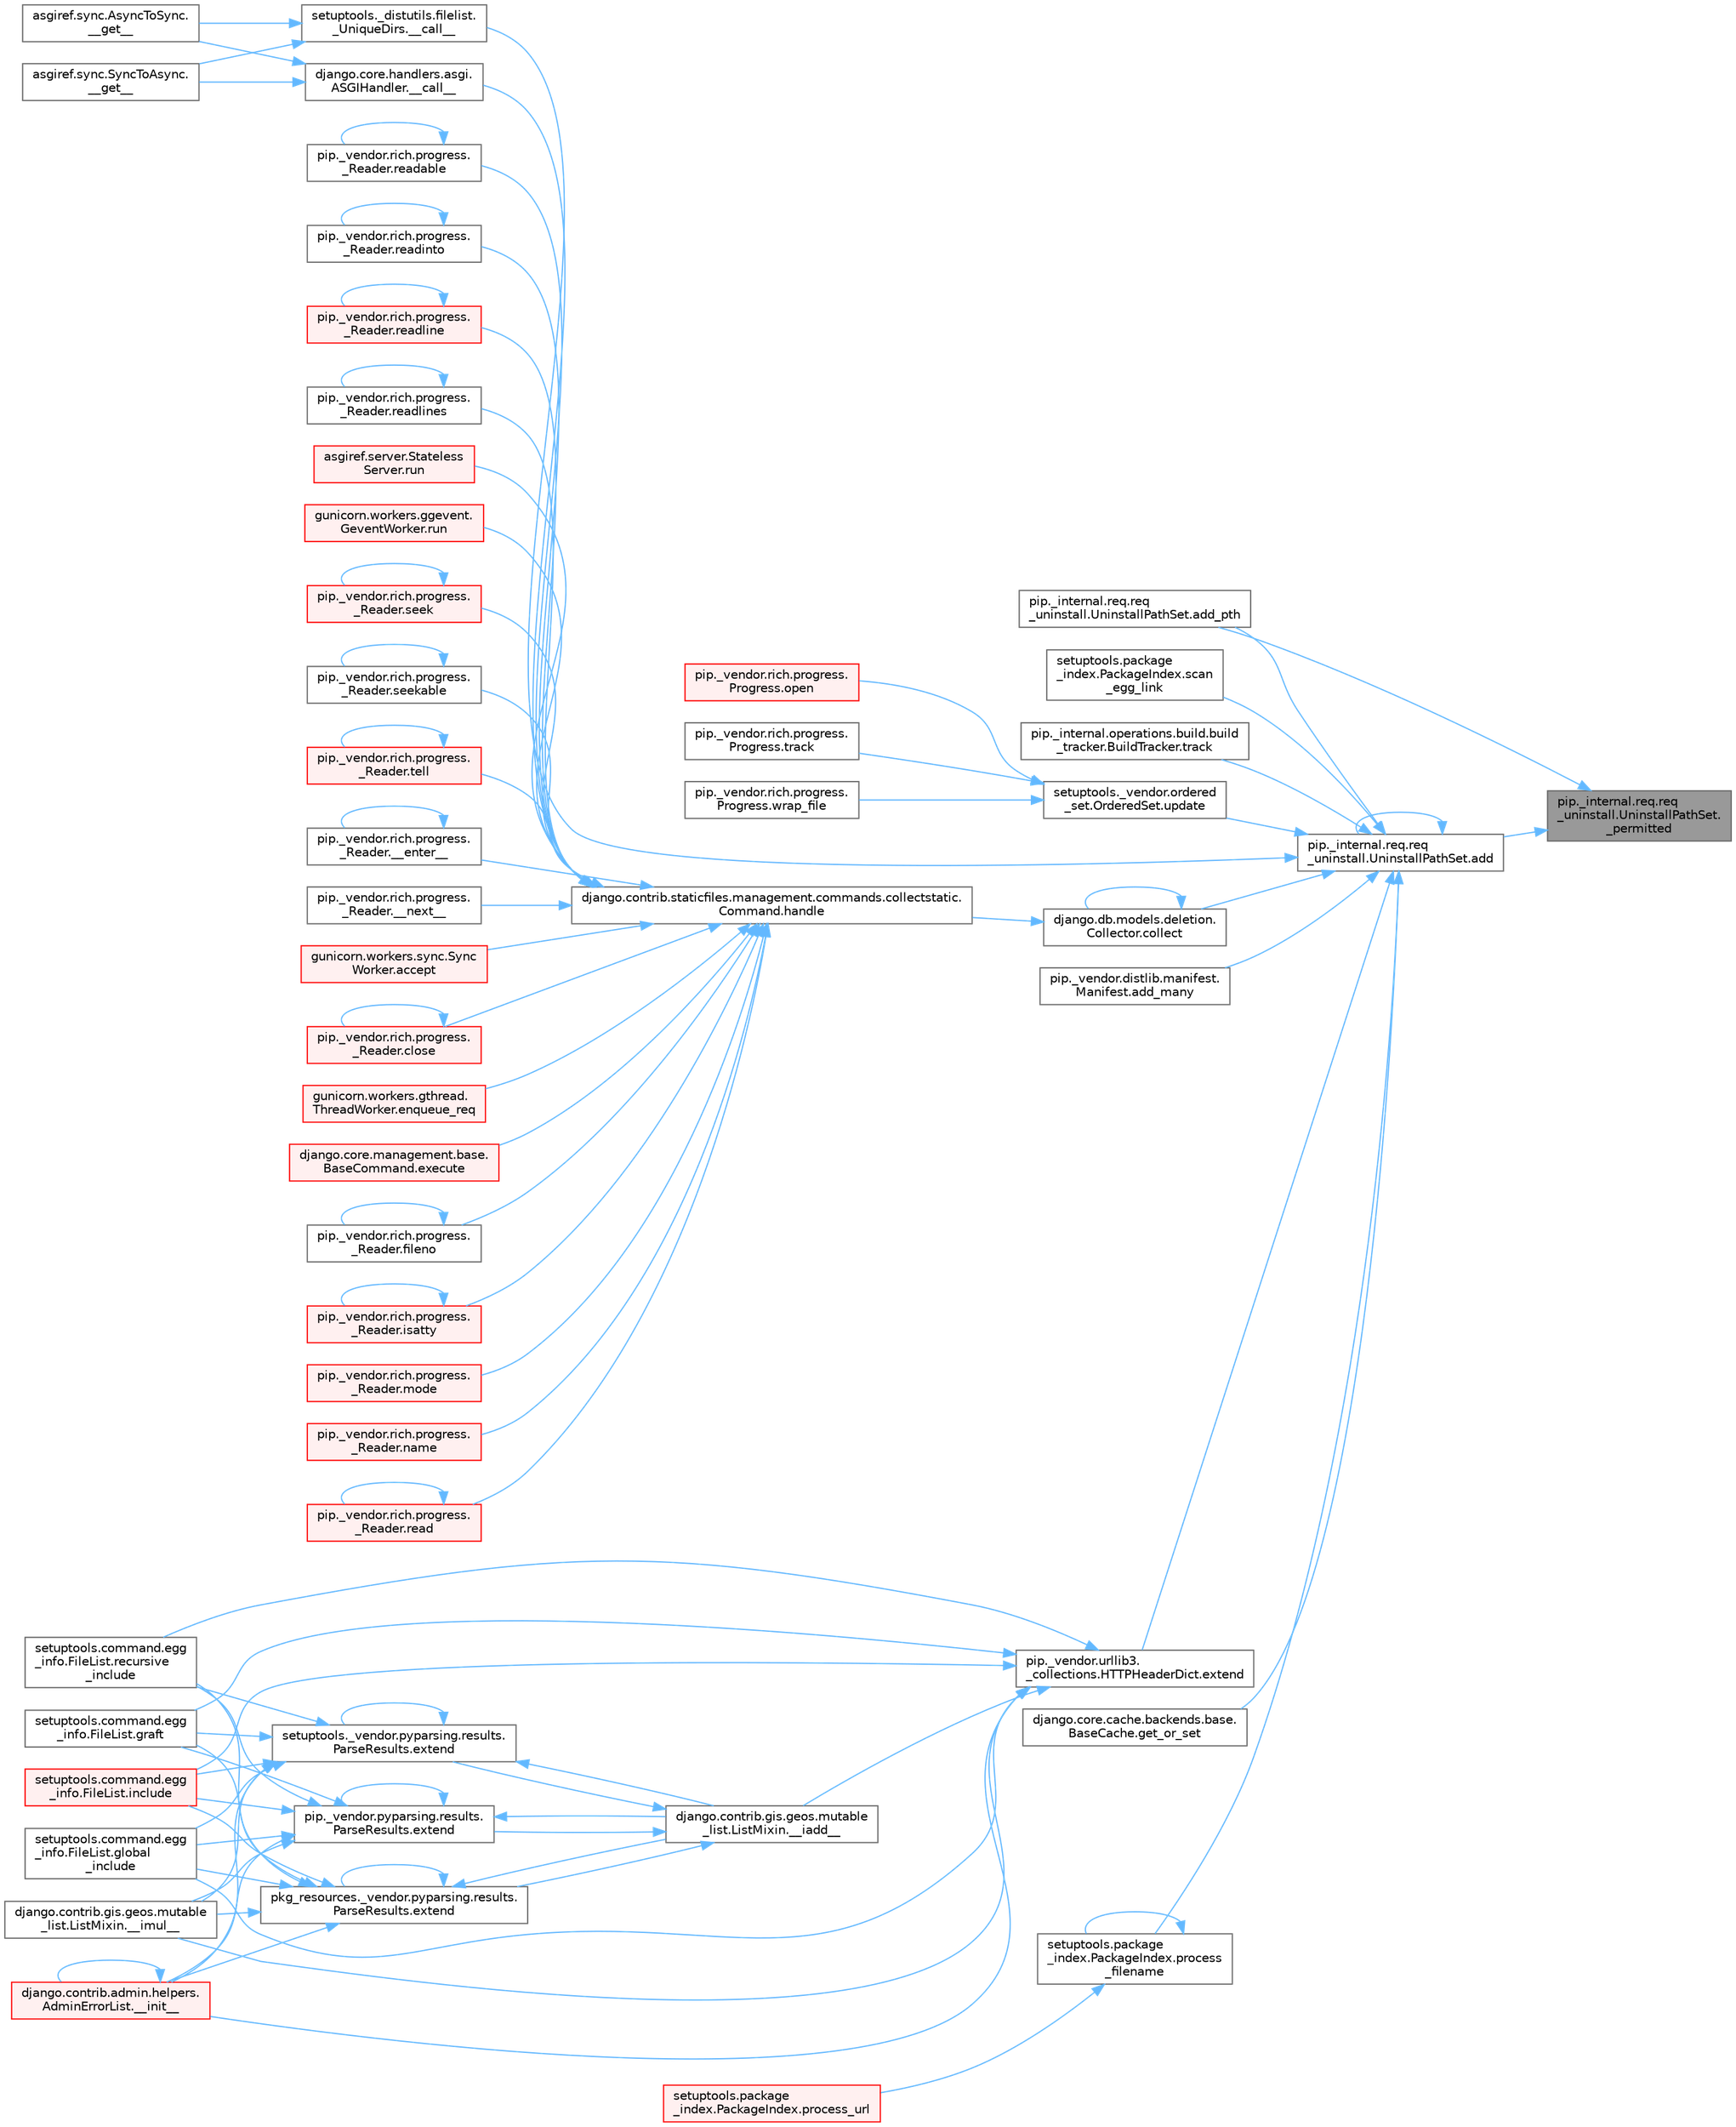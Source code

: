 digraph "pip._internal.req.req_uninstall.UninstallPathSet._permitted"
{
 // LATEX_PDF_SIZE
  bgcolor="transparent";
  edge [fontname=Helvetica,fontsize=10,labelfontname=Helvetica,labelfontsize=10];
  node [fontname=Helvetica,fontsize=10,shape=box,height=0.2,width=0.4];
  rankdir="RL";
  Node1 [id="Node000001",label="pip._internal.req.req\l_uninstall.UninstallPathSet.\l_permitted",height=0.2,width=0.4,color="gray40", fillcolor="grey60", style="filled", fontcolor="black",tooltip=" "];
  Node1 -> Node2 [id="edge1_Node000001_Node000002",dir="back",color="steelblue1",style="solid",tooltip=" "];
  Node2 [id="Node000002",label="pip._internal.req.req\l_uninstall.UninstallPathSet.add",height=0.2,width=0.4,color="grey40", fillcolor="white", style="filled",URL="$classpip_1_1__internal_1_1req_1_1req__uninstall_1_1_uninstall_path_set.html#ad34a919f45b9c89e6b0d59ec0d24ba4c",tooltip=" "];
  Node2 -> Node3 [id="edge2_Node000002_Node000003",dir="back",color="steelblue1",style="solid",tooltip=" "];
  Node3 [id="Node000003",label="setuptools._distutils.filelist.\l_UniqueDirs.__call__",height=0.2,width=0.4,color="grey40", fillcolor="white", style="filled",URL="$classsetuptools_1_1__distutils_1_1filelist_1_1___unique_dirs.html#ae93f93be227a359a5acb33f43588be38",tooltip=" "];
  Node3 -> Node4 [id="edge3_Node000003_Node000004",dir="back",color="steelblue1",style="solid",tooltip=" "];
  Node4 [id="Node000004",label="asgiref.sync.AsyncToSync.\l__get__",height=0.2,width=0.4,color="grey40", fillcolor="white", style="filled",URL="$classasgiref_1_1sync_1_1_async_to_sync.html#a23e9ef7a73da98dad9e3f4e65846969b",tooltip=" "];
  Node3 -> Node5 [id="edge4_Node000003_Node000005",dir="back",color="steelblue1",style="solid",tooltip=" "];
  Node5 [id="Node000005",label="asgiref.sync.SyncToAsync.\l__get__",height=0.2,width=0.4,color="grey40", fillcolor="white", style="filled",URL="$classasgiref_1_1sync_1_1_sync_to_async.html#aebdfbe3f01079a529fd2f39810597381",tooltip=" "];
  Node2 -> Node2 [id="edge5_Node000002_Node000002",dir="back",color="steelblue1",style="solid",tooltip=" "];
  Node2 -> Node6 [id="edge6_Node000002_Node000006",dir="back",color="steelblue1",style="solid",tooltip=" "];
  Node6 [id="Node000006",label="pip._vendor.distlib.manifest.\lManifest.add_many",height=0.2,width=0.4,color="grey40", fillcolor="white", style="filled",URL="$classpip_1_1__vendor_1_1distlib_1_1manifest_1_1_manifest.html#aedd3a1430fdbbc656b0c203b798ad944",tooltip=" "];
  Node2 -> Node7 [id="edge7_Node000002_Node000007",dir="back",color="steelblue1",style="solid",tooltip=" "];
  Node7 [id="Node000007",label="pip._internal.req.req\l_uninstall.UninstallPathSet.add_pth",height=0.2,width=0.4,color="grey40", fillcolor="white", style="filled",URL="$classpip_1_1__internal_1_1req_1_1req__uninstall_1_1_uninstall_path_set.html#acb8c02978237383b83ebcb96f5892418",tooltip=" "];
  Node2 -> Node8 [id="edge8_Node000002_Node000008",dir="back",color="steelblue1",style="solid",tooltip=" "];
  Node8 [id="Node000008",label="django.db.models.deletion.\lCollector.collect",height=0.2,width=0.4,color="grey40", fillcolor="white", style="filled",URL="$classdjango_1_1db_1_1models_1_1deletion_1_1_collector.html#ae6d2a061dcb129755a51ced6ab45edad",tooltip=" "];
  Node8 -> Node8 [id="edge9_Node000008_Node000008",dir="back",color="steelblue1",style="solid",tooltip=" "];
  Node8 -> Node9 [id="edge10_Node000008_Node000009",dir="back",color="steelblue1",style="solid",tooltip=" "];
  Node9 [id="Node000009",label="django.contrib.staticfiles.management.commands.collectstatic.\lCommand.handle",height=0.2,width=0.4,color="grey40", fillcolor="white", style="filled",URL="$classdjango_1_1contrib_1_1staticfiles_1_1management_1_1commands_1_1collectstatic_1_1_command.html#a77042fe151f5e5c26990bdd187c9f21e",tooltip=" "];
  Node9 -> Node10 [id="edge11_Node000009_Node000010",dir="back",color="steelblue1",style="solid",tooltip=" "];
  Node10 [id="Node000010",label="django.core.handlers.asgi.\lASGIHandler.__call__",height=0.2,width=0.4,color="grey40", fillcolor="white", style="filled",URL="$classdjango_1_1core_1_1handlers_1_1asgi_1_1_a_s_g_i_handler.html#a22b4781bb9089ff078a3e64dd2f48dce",tooltip=" "];
  Node10 -> Node4 [id="edge12_Node000010_Node000004",dir="back",color="steelblue1",style="solid",tooltip=" "];
  Node10 -> Node5 [id="edge13_Node000010_Node000005",dir="back",color="steelblue1",style="solid",tooltip=" "];
  Node9 -> Node11 [id="edge14_Node000009_Node000011",dir="back",color="steelblue1",style="solid",tooltip=" "];
  Node11 [id="Node000011",label="pip._vendor.rich.progress.\l_Reader.__enter__",height=0.2,width=0.4,color="grey40", fillcolor="white", style="filled",URL="$classpip_1_1__vendor_1_1rich_1_1progress_1_1___reader.html#a9c3bb756d7d5d66aa484c6d25fef6d8a",tooltip=" "];
  Node11 -> Node11 [id="edge15_Node000011_Node000011",dir="back",color="steelblue1",style="solid",tooltip=" "];
  Node9 -> Node12 [id="edge16_Node000009_Node000012",dir="back",color="steelblue1",style="solid",tooltip=" "];
  Node12 [id="Node000012",label="pip._vendor.rich.progress.\l_Reader.__next__",height=0.2,width=0.4,color="grey40", fillcolor="white", style="filled",URL="$classpip_1_1__vendor_1_1rich_1_1progress_1_1___reader.html#a9434dfa9ada5623d6fb72996bf354ffe",tooltip=" "];
  Node9 -> Node13 [id="edge17_Node000009_Node000013",dir="back",color="steelblue1",style="solid",tooltip=" "];
  Node13 [id="Node000013",label="gunicorn.workers.sync.Sync\lWorker.accept",height=0.2,width=0.4,color="red", fillcolor="#FFF0F0", style="filled",URL="$classgunicorn_1_1workers_1_1sync_1_1_sync_worker.html#a9b2f1e8d68bbd5233578ace2685952b3",tooltip=" "];
  Node9 -> Node17 [id="edge18_Node000009_Node000017",dir="back",color="steelblue1",style="solid",tooltip=" "];
  Node17 [id="Node000017",label="pip._vendor.rich.progress.\l_Reader.close",height=0.2,width=0.4,color="red", fillcolor="#FFF0F0", style="filled",URL="$classpip_1_1__vendor_1_1rich_1_1progress_1_1___reader.html#a6c0b1964d885972a97a12a9ac01d23e8",tooltip=" "];
  Node17 -> Node17 [id="edge19_Node000017_Node000017",dir="back",color="steelblue1",style="solid",tooltip=" "];
  Node9 -> Node976 [id="edge20_Node000009_Node000976",dir="back",color="steelblue1",style="solid",tooltip=" "];
  Node976 [id="Node000976",label="gunicorn.workers.gthread.\lThreadWorker.enqueue_req",height=0.2,width=0.4,color="red", fillcolor="#FFF0F0", style="filled",URL="$classgunicorn_1_1workers_1_1gthread_1_1_thread_worker.html#a8d2981740d79747639e152d9e9632964",tooltip=" "];
  Node9 -> Node973 [id="edge21_Node000009_Node000973",dir="back",color="steelblue1",style="solid",tooltip=" "];
  Node973 [id="Node000973",label="django.core.management.base.\lBaseCommand.execute",height=0.2,width=0.4,color="red", fillcolor="#FFF0F0", style="filled",URL="$classdjango_1_1core_1_1management_1_1base_1_1_base_command.html#a5621c1fb51be6a2deff6777d90c25ee0",tooltip=" "];
  Node9 -> Node979 [id="edge22_Node000009_Node000979",dir="back",color="steelblue1",style="solid",tooltip=" "];
  Node979 [id="Node000979",label="pip._vendor.rich.progress.\l_Reader.fileno",height=0.2,width=0.4,color="grey40", fillcolor="white", style="filled",URL="$classpip_1_1__vendor_1_1rich_1_1progress_1_1___reader.html#a5fae85546bcfb15e2144c108bb31b59c",tooltip=" "];
  Node979 -> Node979 [id="edge23_Node000979_Node000979",dir="back",color="steelblue1",style="solid",tooltip=" "];
  Node9 -> Node980 [id="edge24_Node000009_Node000980",dir="back",color="steelblue1",style="solid",tooltip=" "];
  Node980 [id="Node000980",label="pip._vendor.rich.progress.\l_Reader.isatty",height=0.2,width=0.4,color="red", fillcolor="#FFF0F0", style="filled",URL="$classpip_1_1__vendor_1_1rich_1_1progress_1_1___reader.html#a25008b04de43b80685677bd476ebb238",tooltip=" "];
  Node980 -> Node980 [id="edge25_Node000980_Node000980",dir="back",color="steelblue1",style="solid",tooltip=" "];
  Node9 -> Node983 [id="edge26_Node000009_Node000983",dir="back",color="steelblue1",style="solid",tooltip=" "];
  Node983 [id="Node000983",label="pip._vendor.rich.progress.\l_Reader.mode",height=0.2,width=0.4,color="red", fillcolor="#FFF0F0", style="filled",URL="$classpip_1_1__vendor_1_1rich_1_1progress_1_1___reader.html#a744eab5dc9ede10fd26932ecf9ccbddc",tooltip=" "];
  Node9 -> Node990 [id="edge27_Node000009_Node000990",dir="back",color="steelblue1",style="solid",tooltip=" "];
  Node990 [id="Node000990",label="pip._vendor.rich.progress.\l_Reader.name",height=0.2,width=0.4,color="red", fillcolor="#FFF0F0", style="filled",URL="$classpip_1_1__vendor_1_1rich_1_1progress_1_1___reader.html#a545f897ce86cf3e798598cb200357c13",tooltip=" "];
  Node9 -> Node1106 [id="edge28_Node000009_Node001106",dir="back",color="steelblue1",style="solid",tooltip=" "];
  Node1106 [id="Node001106",label="pip._vendor.rich.progress.\l_Reader.read",height=0.2,width=0.4,color="red", fillcolor="#FFF0F0", style="filled",URL="$classpip_1_1__vendor_1_1rich_1_1progress_1_1___reader.html#abc9a19c1ccc4057e665996a500814420",tooltip=" "];
  Node1106 -> Node1106 [id="edge29_Node001106_Node001106",dir="back",color="steelblue1",style="solid",tooltip=" "];
  Node9 -> Node1112 [id="edge30_Node000009_Node001112",dir="back",color="steelblue1",style="solid",tooltip=" "];
  Node1112 [id="Node001112",label="pip._vendor.rich.progress.\l_Reader.readable",height=0.2,width=0.4,color="grey40", fillcolor="white", style="filled",URL="$classpip_1_1__vendor_1_1rich_1_1progress_1_1___reader.html#a597c6d895bd8070977827445f65524ea",tooltip=" "];
  Node1112 -> Node1112 [id="edge31_Node001112_Node001112",dir="back",color="steelblue1",style="solid",tooltip=" "];
  Node9 -> Node1113 [id="edge32_Node000009_Node001113",dir="back",color="steelblue1",style="solid",tooltip=" "];
  Node1113 [id="Node001113",label="pip._vendor.rich.progress.\l_Reader.readinto",height=0.2,width=0.4,color="grey40", fillcolor="white", style="filled",URL="$classpip_1_1__vendor_1_1rich_1_1progress_1_1___reader.html#a10a6b416f687bc74dfd4a16e210733fd",tooltip=" "];
  Node1113 -> Node1113 [id="edge33_Node001113_Node001113",dir="back",color="steelblue1",style="solid",tooltip=" "];
  Node9 -> Node1114 [id="edge34_Node000009_Node001114",dir="back",color="steelblue1",style="solid",tooltip=" "];
  Node1114 [id="Node001114",label="pip._vendor.rich.progress.\l_Reader.readline",height=0.2,width=0.4,color="red", fillcolor="#FFF0F0", style="filled",URL="$classpip_1_1__vendor_1_1rich_1_1progress_1_1___reader.html#ae214b8896d240d33ed0d1e03b8134107",tooltip=" "];
  Node1114 -> Node1114 [id="edge35_Node001114_Node001114",dir="back",color="steelblue1",style="solid",tooltip=" "];
  Node9 -> Node1118 [id="edge36_Node000009_Node001118",dir="back",color="steelblue1",style="solid",tooltip=" "];
  Node1118 [id="Node001118",label="pip._vendor.rich.progress.\l_Reader.readlines",height=0.2,width=0.4,color="grey40", fillcolor="white", style="filled",URL="$classpip_1_1__vendor_1_1rich_1_1progress_1_1___reader.html#a36448a9abb78b99bc05fa66433015f3a",tooltip=" "];
  Node1118 -> Node1118 [id="edge37_Node001118_Node001118",dir="back",color="steelblue1",style="solid",tooltip=" "];
  Node9 -> Node1119 [id="edge38_Node000009_Node001119",dir="back",color="steelblue1",style="solid",tooltip=" "];
  Node1119 [id="Node001119",label="asgiref.server.Stateless\lServer.run",height=0.2,width=0.4,color="red", fillcolor="#FFF0F0", style="filled",URL="$classasgiref_1_1server_1_1_stateless_server.html#a60ad300a082526eea5c1b2df64c4e793",tooltip="Mainloop and handling."];
  Node9 -> Node310 [id="edge39_Node000009_Node000310",dir="back",color="steelblue1",style="solid",tooltip=" "];
  Node310 [id="Node000310",label="gunicorn.workers.ggevent.\lGeventWorker.run",height=0.2,width=0.4,color="red", fillcolor="#FFF0F0", style="filled",URL="$classgunicorn_1_1workers_1_1ggevent_1_1_gevent_worker.html#a0d8ffe6d6db44cfe8310ccf5643506ee",tooltip=" "];
  Node9 -> Node1120 [id="edge40_Node000009_Node001120",dir="back",color="steelblue1",style="solid",tooltip=" "];
  Node1120 [id="Node001120",label="pip._vendor.rich.progress.\l_Reader.seek",height=0.2,width=0.4,color="red", fillcolor="#FFF0F0", style="filled",URL="$classpip_1_1__vendor_1_1rich_1_1progress_1_1___reader.html#a8577bcef22b050ec6d7b7cb2ce1b9053",tooltip=" "];
  Node1120 -> Node1120 [id="edge41_Node001120_Node001120",dir="back",color="steelblue1",style="solid",tooltip=" "];
  Node9 -> Node1620 [id="edge42_Node000009_Node001620",dir="back",color="steelblue1",style="solid",tooltip=" "];
  Node1620 [id="Node001620",label="pip._vendor.rich.progress.\l_Reader.seekable",height=0.2,width=0.4,color="grey40", fillcolor="white", style="filled",URL="$classpip_1_1__vendor_1_1rich_1_1progress_1_1___reader.html#a3de43f328570e813a05b1dcc07813f5b",tooltip=" "];
  Node1620 -> Node1620 [id="edge43_Node001620_Node001620",dir="back",color="steelblue1",style="solid",tooltip=" "];
  Node9 -> Node1621 [id="edge44_Node000009_Node001621",dir="back",color="steelblue1",style="solid",tooltip=" "];
  Node1621 [id="Node001621",label="pip._vendor.rich.progress.\l_Reader.tell",height=0.2,width=0.4,color="red", fillcolor="#FFF0F0", style="filled",URL="$classpip_1_1__vendor_1_1rich_1_1progress_1_1___reader.html#a4ec4039f47700772d40242efb68da47e",tooltip=" "];
  Node1621 -> Node1621 [id="edge45_Node001621_Node001621",dir="back",color="steelblue1",style="solid",tooltip=" "];
  Node2 -> Node268 [id="edge46_Node000002_Node000268",dir="back",color="steelblue1",style="solid",tooltip=" "];
  Node268 [id="Node000268",label="pip._vendor.urllib3.\l_collections.HTTPHeaderDict.extend",height=0.2,width=0.4,color="grey40", fillcolor="white", style="filled",URL="$classpip_1_1__vendor_1_1urllib3_1_1__collections_1_1_h_t_t_p_header_dict.html#a2e1d7729c6ade1c90e37914063295d1f",tooltip=" "];
  Node268 -> Node269 [id="edge47_Node000268_Node000269",dir="back",color="steelblue1",style="solid",tooltip=" "];
  Node269 [id="Node000269",label="django.contrib.gis.geos.mutable\l_list.ListMixin.__iadd__",height=0.2,width=0.4,color="grey40", fillcolor="white", style="filled",URL="$classdjango_1_1contrib_1_1gis_1_1geos_1_1mutable__list_1_1_list_mixin.html#a892ce7a768206faf1d6150c2d2faf64f",tooltip=" "];
  Node269 -> Node270 [id="edge48_Node000269_Node000270",dir="back",color="steelblue1",style="solid",tooltip=" "];
  Node270 [id="Node000270",label="pip._vendor.pyparsing.results.\lParseResults.extend",height=0.2,width=0.4,color="grey40", fillcolor="white", style="filled",URL="$classpip_1_1__vendor_1_1pyparsing_1_1results_1_1_parse_results.html#a3a8a69368a4bca23dd54b356a2a06946",tooltip=" "];
  Node270 -> Node269 [id="edge49_Node000270_Node000269",dir="back",color="steelblue1",style="solid",tooltip=" "];
  Node270 -> Node271 [id="edge50_Node000270_Node000271",dir="back",color="steelblue1",style="solid",tooltip=" "];
  Node271 [id="Node000271",label="django.contrib.gis.geos.mutable\l_list.ListMixin.__imul__",height=0.2,width=0.4,color="grey40", fillcolor="white", style="filled",URL="$classdjango_1_1contrib_1_1gis_1_1geos_1_1mutable__list_1_1_list_mixin.html#aa1f26122b3cd1330a9489e8efd2b7ecf",tooltip=" "];
  Node270 -> Node272 [id="edge51_Node000270_Node000272",dir="back",color="steelblue1",style="solid",tooltip=" "];
  Node272 [id="Node000272",label="django.contrib.admin.helpers.\lAdminErrorList.__init__",height=0.2,width=0.4,color="red", fillcolor="#FFF0F0", style="filled",URL="$classdjango_1_1contrib_1_1admin_1_1helpers_1_1_admin_error_list.html#a5878563f6cf5f204f1ad08384fe02b52",tooltip=" "];
  Node272 -> Node272 [id="edge52_Node000272_Node000272",dir="back",color="steelblue1",style="solid",tooltip=" "];
  Node270 -> Node270 [id="edge53_Node000270_Node000270",dir="back",color="steelblue1",style="solid",tooltip=" "];
  Node270 -> Node273 [id="edge54_Node000270_Node000273",dir="back",color="steelblue1",style="solid",tooltip=" "];
  Node273 [id="Node000273",label="setuptools.command.egg\l_info.FileList.global\l_include",height=0.2,width=0.4,color="grey40", fillcolor="white", style="filled",URL="$classsetuptools_1_1command_1_1egg__info_1_1_file_list.html#aadac1c6cd8f0f3ca32ae942964571e54",tooltip=" "];
  Node270 -> Node274 [id="edge55_Node000270_Node000274",dir="back",color="steelblue1",style="solid",tooltip=" "];
  Node274 [id="Node000274",label="setuptools.command.egg\l_info.FileList.graft",height=0.2,width=0.4,color="grey40", fillcolor="white", style="filled",URL="$classsetuptools_1_1command_1_1egg__info_1_1_file_list.html#a9c1fb7dd83a4e7a24412a3a265fbc102",tooltip=" "];
  Node270 -> Node275 [id="edge56_Node000270_Node000275",dir="back",color="steelblue1",style="solid",tooltip=" "];
  Node275 [id="Node000275",label="setuptools.command.egg\l_info.FileList.include",height=0.2,width=0.4,color="red", fillcolor="#FFF0F0", style="filled",URL="$classsetuptools_1_1command_1_1egg__info_1_1_file_list.html#a607fa79fcff4595945fdfb1f266eb132",tooltip=" "];
  Node270 -> Node764 [id="edge57_Node000270_Node000764",dir="back",color="steelblue1",style="solid",tooltip=" "];
  Node764 [id="Node000764",label="setuptools.command.egg\l_info.FileList.recursive\l_include",height=0.2,width=0.4,color="grey40", fillcolor="white", style="filled",URL="$classsetuptools_1_1command_1_1egg__info_1_1_file_list.html#af4da1ce86e34e016e9eabd4713cc186a",tooltip=" "];
  Node269 -> Node763 [id="edge58_Node000269_Node000763",dir="back",color="steelblue1",style="solid",tooltip=" "];
  Node763 [id="Node000763",label="pkg_resources._vendor.pyparsing.results.\lParseResults.extend",height=0.2,width=0.4,color="grey40", fillcolor="white", style="filled",URL="$classpkg__resources_1_1__vendor_1_1pyparsing_1_1results_1_1_parse_results.html#a72e8060e72d308428923c84a049d11b1",tooltip=" "];
  Node763 -> Node269 [id="edge59_Node000763_Node000269",dir="back",color="steelblue1",style="solid",tooltip=" "];
  Node763 -> Node271 [id="edge60_Node000763_Node000271",dir="back",color="steelblue1",style="solid",tooltip=" "];
  Node763 -> Node272 [id="edge61_Node000763_Node000272",dir="back",color="steelblue1",style="solid",tooltip=" "];
  Node763 -> Node763 [id="edge62_Node000763_Node000763",dir="back",color="steelblue1",style="solid",tooltip=" "];
  Node763 -> Node273 [id="edge63_Node000763_Node000273",dir="back",color="steelblue1",style="solid",tooltip=" "];
  Node763 -> Node274 [id="edge64_Node000763_Node000274",dir="back",color="steelblue1",style="solid",tooltip=" "];
  Node763 -> Node275 [id="edge65_Node000763_Node000275",dir="back",color="steelblue1",style="solid",tooltip=" "];
  Node763 -> Node764 [id="edge66_Node000763_Node000764",dir="back",color="steelblue1",style="solid",tooltip=" "];
  Node269 -> Node765 [id="edge67_Node000269_Node000765",dir="back",color="steelblue1",style="solid",tooltip=" "];
  Node765 [id="Node000765",label="setuptools._vendor.pyparsing.results.\lParseResults.extend",height=0.2,width=0.4,color="grey40", fillcolor="white", style="filled",URL="$classsetuptools_1_1__vendor_1_1pyparsing_1_1results_1_1_parse_results.html#aa11ff3f0723c175143645b9325417229",tooltip=" "];
  Node765 -> Node269 [id="edge68_Node000765_Node000269",dir="back",color="steelblue1",style="solid",tooltip=" "];
  Node765 -> Node271 [id="edge69_Node000765_Node000271",dir="back",color="steelblue1",style="solid",tooltip=" "];
  Node765 -> Node272 [id="edge70_Node000765_Node000272",dir="back",color="steelblue1",style="solid",tooltip=" "];
  Node765 -> Node765 [id="edge71_Node000765_Node000765",dir="back",color="steelblue1",style="solid",tooltip=" "];
  Node765 -> Node273 [id="edge72_Node000765_Node000273",dir="back",color="steelblue1",style="solid",tooltip=" "];
  Node765 -> Node274 [id="edge73_Node000765_Node000274",dir="back",color="steelblue1",style="solid",tooltip=" "];
  Node765 -> Node275 [id="edge74_Node000765_Node000275",dir="back",color="steelblue1",style="solid",tooltip=" "];
  Node765 -> Node764 [id="edge75_Node000765_Node000764",dir="back",color="steelblue1",style="solid",tooltip=" "];
  Node268 -> Node271 [id="edge76_Node000268_Node000271",dir="back",color="steelblue1",style="solid",tooltip=" "];
  Node268 -> Node272 [id="edge77_Node000268_Node000272",dir="back",color="steelblue1",style="solid",tooltip=" "];
  Node268 -> Node273 [id="edge78_Node000268_Node000273",dir="back",color="steelblue1",style="solid",tooltip=" "];
  Node268 -> Node274 [id="edge79_Node000268_Node000274",dir="back",color="steelblue1",style="solid",tooltip=" "];
  Node268 -> Node275 [id="edge80_Node000268_Node000275",dir="back",color="steelblue1",style="solid",tooltip=" "];
  Node268 -> Node764 [id="edge81_Node000268_Node000764",dir="back",color="steelblue1",style="solid",tooltip=" "];
  Node2 -> Node748 [id="edge82_Node000002_Node000748",dir="back",color="steelblue1",style="solid",tooltip=" "];
  Node748 [id="Node000748",label="django.core.cache.backends.base.\lBaseCache.get_or_set",height=0.2,width=0.4,color="grey40", fillcolor="white", style="filled",URL="$classdjango_1_1core_1_1cache_1_1backends_1_1base_1_1_base_cache.html#ac478d532b4c2b74987f49ff8291e5343",tooltip=" "];
  Node2 -> Node749 [id="edge83_Node000002_Node000749",dir="back",color="steelblue1",style="solid",tooltip=" "];
  Node749 [id="Node000749",label="setuptools.package\l_index.PackageIndex.process\l_filename",height=0.2,width=0.4,color="grey40", fillcolor="white", style="filled",URL="$classsetuptools_1_1package__index_1_1_package_index.html#ab04da07ff3d457892f53ca1e671514cc",tooltip=" "];
  Node749 -> Node749 [id="edge84_Node000749_Node000749",dir="back",color="steelblue1",style="solid",tooltip=" "];
  Node749 -> Node750 [id="edge85_Node000749_Node000750",dir="back",color="steelblue1",style="solid",tooltip=" "];
  Node750 [id="Node000750",label="setuptools.package\l_index.PackageIndex.process_url",height=0.2,width=0.4,color="red", fillcolor="#FFF0F0", style="filled",URL="$classsetuptools_1_1package__index_1_1_package_index.html#a08ce2126b6551d9c0de60dba9179df3f",tooltip=" "];
  Node2 -> Node758 [id="edge86_Node000002_Node000758",dir="back",color="steelblue1",style="solid",tooltip=" "];
  Node758 [id="Node000758",label="setuptools.package\l_index.PackageIndex.scan\l_egg_link",height=0.2,width=0.4,color="grey40", fillcolor="white", style="filled",URL="$classsetuptools_1_1package__index_1_1_package_index.html#a96dd6026fe8fc64412e12229e6188bc6",tooltip=" "];
  Node2 -> Node759 [id="edge87_Node000002_Node000759",dir="back",color="steelblue1",style="solid",tooltip=" "];
  Node759 [id="Node000759",label="pip._internal.operations.build.build\l_tracker.BuildTracker.track",height=0.2,width=0.4,color="grey40", fillcolor="white", style="filled",URL="$classpip_1_1__internal_1_1operations_1_1build_1_1build__tracker_1_1_build_tracker.html#a394d42a69664a5949488bfdfa79a8a1d",tooltip=" "];
  Node2 -> Node760 [id="edge88_Node000002_Node000760",dir="back",color="steelblue1",style="solid",tooltip=" "];
  Node760 [id="Node000760",label="setuptools._vendor.ordered\l_set.OrderedSet.update",height=0.2,width=0.4,color="grey40", fillcolor="white", style="filled",URL="$classsetuptools_1_1__vendor_1_1ordered__set_1_1_ordered_set.html#ad65452f0c741c86dce23bcba0a55c04e",tooltip=" "];
  Node760 -> Node60 [id="edge89_Node000760_Node000060",dir="back",color="steelblue1",style="solid",tooltip=" "];
  Node60 [id="Node000060",label="pip._vendor.rich.progress.\lProgress.open",height=0.2,width=0.4,color="red", fillcolor="#FFF0F0", style="filled",URL="$classpip_1_1__vendor_1_1rich_1_1progress_1_1_progress.html#a204bface9fc63d04e72844b751bcd8e3",tooltip=" "];
  Node760 -> Node572 [id="edge90_Node000760_Node000572",dir="back",color="steelblue1",style="solid",tooltip=" "];
  Node572 [id="Node000572",label="pip._vendor.rich.progress.\lProgress.track",height=0.2,width=0.4,color="grey40", fillcolor="white", style="filled",URL="$classpip_1_1__vendor_1_1rich_1_1progress_1_1_progress.html#aee9ea5592b98f74ebb5acb76bc499601",tooltip=" "];
  Node760 -> Node573 [id="edge91_Node000760_Node000573",dir="back",color="steelblue1",style="solid",tooltip=" "];
  Node573 [id="Node000573",label="pip._vendor.rich.progress.\lProgress.wrap_file",height=0.2,width=0.4,color="grey40", fillcolor="white", style="filled",URL="$classpip_1_1__vendor_1_1rich_1_1progress_1_1_progress.html#a53efbf901b66a0000b6d3fd0c53250be",tooltip=" "];
  Node1 -> Node7 [id="edge92_Node000001_Node000007",dir="back",color="steelblue1",style="solid",tooltip=" "];
}
